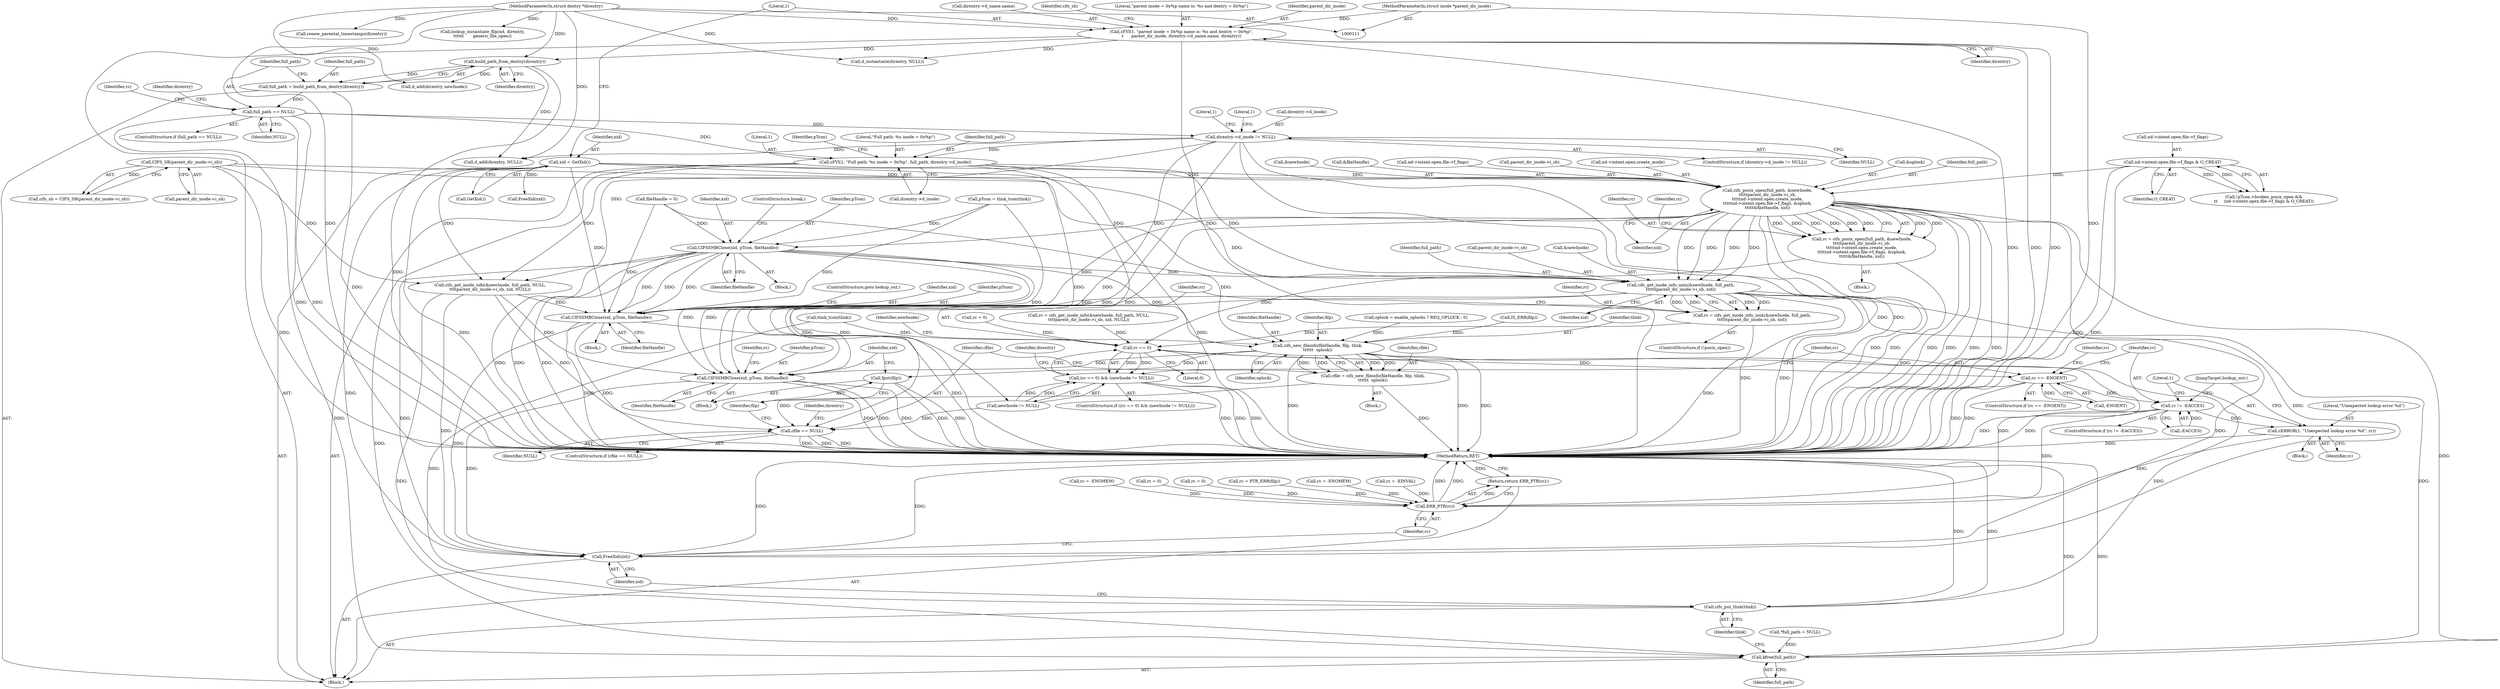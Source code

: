 digraph "0_linux_88d7d4e4a439f32acc56a6d860e415ee71d3df08@API" {
"1000319" [label="(Call,cifs_posix_open(full_path, &newInode,\n\t\t\t\t\tparent_dir_inode->i_sb,\n\t\t\t\t\tnd->intent.open.create_mode,\n\t\t\t\t\tnd->intent.open.file->f_flags, &oplock,\n\t\t\t\t\t&fileHandle, xid))"];
"1000272" [label="(Call,cFYI(1, \"Full path: %s inode = 0x%p\", full_path, direntry->d_inode))"];
"1000248" [label="(Call,full_path == NULL)"];
"1000243" [label="(Call,full_path = build_path_from_dentry(direntry))"];
"1000245" [label="(Call,build_path_from_dentry(direntry))"];
"1000152" [label="(Call,cFYI(1, \"parent inode = 0x%p name is: %s and dentry = 0x%p\",\n\t      parent_dir_inode, direntry->d_name.name, direntry))"];
"1000112" [label="(MethodParameterIn,struct inode *parent_dir_inode)"];
"1000113" [label="(MethodParameterIn,struct dentry *direntry)"];
"1000258" [label="(Call,direntry->d_inode != NULL)"];
"1000164" [label="(Call,CIFS_SB(parent_dir_inode->i_sb))"];
"1000305" [label="(Call,nd->intent.open.file->f_flags & O_CREAT)"];
"1000149" [label="(Call,xid = GetXid())"];
"1000317" [label="(Call,rc = cifs_posix_open(full_path, &newInode,\n\t\t\t\t\tparent_dir_inode->i_sb,\n\t\t\t\t\tnd->intent.open.create_mode,\n\t\t\t\t\tnd->intent.open.file->f_flags, &oplock,\n\t\t\t\t\t&fileHandle, xid))"];
"1000405" [label="(Call,rc == 0)"];
"1000404" [label="(Call,(rc == 0) && (newInode != NULL))"];
"1000464" [label="(Call,rc == -ENOENT)"];
"1000482" [label="(Call,rc != -EACCES)"];
"1000487" [label="(Call,cERROR(1, \"Unexpected lookup error %d\", rc))"];
"1000499" [label="(Call,ERR_PTR(rc))"];
"1000498" [label="(Return,return ERR_PTR(rc);)"];
"1000360" [label="(Call,CIFSSMBClose(xid, pTcon, fileHandle))"];
"1000382" [label="(Call,cifs_get_inode_info_unix(&newInode, full_path,\n\t\t\t\t\t\tparent_dir_inode->i_sb, xid))"];
"1000380" [label="(Call,rc = cifs_get_inode_info_unix(&newInode, full_path,\n\t\t\t\t\t\tparent_dir_inode->i_sb, xid))"];
"1000432" [label="(Call,CIFSSMBClose(xid, pTcon, fileHandle))"];
"1000496" [label="(Call,FreeXid(xid))"];
"1000451" [label="(Call,CIFSSMBClose(xid, pTcon, fileHandle))"];
"1000492" [label="(Call,kfree(full_path))"];
"1000439" [label="(Call,cifs_new_fileinfo(fileHandle, filp, tlink,\n\t\t\t\t\t\t  oplock))"];
"1000437" [label="(Call,cfile = cifs_new_fileinfo(fileHandle, filp, tlink,\n\t\t\t\t\t\t  oplock))"];
"1000445" [label="(Call,cfile == NULL)"];
"1000449" [label="(Call,fput(filp))"];
"1000494" [label="(Call,cifs_put_tlink(tlink))"];
"1000243" [label="(Call,full_path = build_path_from_dentry(direntry))"];
"1000112" [label="(MethodParameterIn,struct inode *parent_dir_inode)"];
"1000498" [label="(Return,return ERR_PTR(rc);)"];
"1000482" [label="(Call,rc != -EACCES)"];
"1000383" [label="(Call,&newInode)"];
"1000321" [label="(Call,&newInode)"];
"1000435" [label="(Identifier,fileHandle)"];
"1000494" [label="(Call,cifs_put_tlink(tlink))"];
"1000222" [label="(Call,rc = -EINVAL)"];
"1000452" [label="(Identifier,xid)"];
"1000500" [label="(Identifier,rc)"];
"1000152" [label="(Call,cFYI(1, \"parent inode = 0x%p name is: %s and dentry = 0x%p\",\n\t      parent_dir_inode, direntry->d_name.name, direntry))"];
"1000118" [label="(Call,rc = 0)"];
"1000432" [label="(Call,CIFSSMBClose(xid, pTcon, fileHandle))"];
"1000481" [label="(ControlStructure,if (rc != -EACCES))"];
"1000249" [label="(Identifier,full_path)"];
"1000495" [label="(Identifier,tlink)"];
"1000262" [label="(Identifier,NULL)"];
"1000484" [label="(Call,-EACCES)"];
"1000442" [label="(Identifier,tlink)"];
"1000489" [label="(Literal,\"Unexpected lookup error %d\")"];
"1000344" [label="(Call,&fileHandle)"];
"1000348" [label="(Identifier,rc)"];
"1000404" [label="(Call,(rc == 0) && (newInode != NULL))"];
"1000491" [label="(JumpTarget,lookup_out:)"];
"1000433" [label="(Identifier,xid)"];
"1000486" [label="(Block,)"];
"1000487" [label="(Call,cERROR(1, \"Unexpected lookup error %d\", rc))"];
"1000499" [label="(Call,ERR_PTR(rc))"];
"1000463" [label="(ControlStructure,if (rc == -ENOENT))"];
"1000413" [label="(Identifier,direntry)"];
"1000246" [label="(Identifier,direntry)"];
"1000129" [label="(Call,fileHandle = 0)"];
"1000149" [label="(Call,xid = GetXid())"];
"1000455" [label="(Call,rc = -ENOMEM)"];
"1000305" [label="(Call,nd->intent.open.file->f_flags & O_CREAT)"];
"1000161" [label="(Identifier,direntry)"];
"1000259" [label="(Call,direntry->d_inode)"];
"1000317" [label="(Call,rc = cifs_posix_open(full_path, &newInode,\n\t\t\t\t\tparent_dir_inode->i_sb,\n\t\t\t\t\tnd->intent.open.create_mode,\n\t\t\t\t\tnd->intent.open.file->f_flags, &oplock,\n\t\t\t\t\t&fileHandle, xid))"];
"1000333" [label="(Call,nd->intent.open.file->f_flags)"];
"1000319" [label="(Call,cifs_posix_open(full_path, &newInode,\n\t\t\t\t\tparent_dir_inode->i_sb,\n\t\t\t\t\tnd->intent.open.create_mode,\n\t\t\t\t\tnd->intent.open.file->f_flags, &oplock,\n\t\t\t\t\t&fileHandle, xid))"];
"1000257" [label="(ControlStructure,if (direntry->d_inode != NULL))"];
"1000316" [label="(Block,)"];
"1000381" [label="(Identifier,rc)"];
"1000377" [label="(ControlStructure,if (!posix_open))"];
"1000275" [label="(Identifier,full_path)"];
"1000445" [label="(Call,cfile == NULL)"];
"1000176" [label="(Call,FreeXid(xid))"];
"1000323" [label="(Call,parent_dir_inode->i_sb)"];
"1000465" [label="(Identifier,rc)"];
"1000450" [label="(Identifier,filp)"];
"1000403" [label="(ControlStructure,if ((rc == 0) && (newInode != NULL)))"];
"1000245" [label="(Call,build_path_from_dentry(direntry))"];
"1000393" [label="(Call,cifs_get_inode_info(&newInode, full_path, NULL,\n\t\t\t\tparent_dir_inode->i_sb, xid, NULL))"];
"1000446" [label="(Identifier,cfile)"];
"1000501" [label="(MethodReturn,RET)"];
"1000451" [label="(Call,CIFSSMBClose(xid, pTcon, fileHandle))"];
"1000407" [label="(Literal,0)"];
"1000434" [label="(Identifier,pTcon)"];
"1000466" [label="(Call,-ENOENT)"];
"1000470" [label="(Identifier,rc)"];
"1000244" [label="(Identifier,full_path)"];
"1000440" [label="(Identifier,fileHandle)"];
"1000469" [label="(Call,rc = 0)"];
"1000406" [label="(Identifier,rc)"];
"1000162" [label="(Call,cifs_sb = CIFS_SB(parent_dir_inode->i_sb))"];
"1000490" [label="(Identifier,rc)"];
"1000438" [label="(Identifier,cfile)"];
"1000247" [label="(ControlStructure,if (full_path == NULL))"];
"1000184" [label="(Call,tlink_tcon(tlink))"];
"1000250" [label="(Identifier,NULL)"];
"1000460" [label="(Call,renew_parental_timestamps(direntry))"];
"1000389" [label="(Identifier,xid)"];
"1000441" [label="(Identifier,filp)"];
"1000260" [label="(Identifier,direntry)"];
"1000273" [label="(Literal,1)"];
"1000122" [label="(Call,oplock = enable_oplocks ? REQ_OPLOCK : 0)"];
"1000380" [label="(Call,rc = cifs_get_inode_info_unix(&newInode, full_path,\n\t\t\t\t\t\tparent_dir_inode->i_sb, xid))"];
"1000318" [label="(Identifier,rc)"];
"1000270" [label="(Literal,1)"];
"1000493" [label="(Identifier,full_path)"];
"1000363" [label="(Identifier,fileHandle)"];
"1000444" [label="(ControlStructure,if (cfile == NULL))"];
"1000456" [label="(Identifier,rc)"];
"1000385" [label="(Identifier,full_path)"];
"1000364" [label="(ControlStructure,break;)"];
"1000154" [label="(Literal,\"parent inode = 0x%p name is: %s and dentry = 0x%p\")"];
"1000315" [label="(Identifier,O_CREAT)"];
"1000306" [label="(Call,nd->intent.open.file->f_flags)"];
"1000362" [label="(Identifier,pTcon)"];
"1000326" [label="(Call,nd->intent.open.create_mode)"];
"1000454" [label="(Identifier,fileHandle)"];
"1000453" [label="(Identifier,pTcon)"];
"1000391" [label="(Call,rc = cifs_get_inode_info(&newInode, full_path, NULL,\n\t\t\t\tparent_dir_inode->i_sb, xid, NULL))"];
"1000492" [label="(Call,kfree(full_path))"];
"1000153" [label="(Literal,1)"];
"1000412" [label="(Call,d_add(direntry, newInode))"];
"1000360" [label="(Call,CIFSSMBClose(xid, pTcon, fileHandle))"];
"1000265" [label="(Literal,1)"];
"1000417" [label="(Block,)"];
"1000155" [label="(Identifier,parent_dir_inode)"];
"1000420" [label="(Call,lookup_instantiate_filp(nd, direntry,\n\t\t\t\t\t\t       generic_file_open))"];
"1000497" [label="(Identifier,xid)"];
"1000239" [label="(Call,rc = 0)"];
"1000382" [label="(Call,cifs_get_inode_info_unix(&newInode, full_path,\n\t\t\t\t\t\tparent_dir_inode->i_sb, xid))"];
"1000182" [label="(Call,pTcon = tlink_tcon(tlink))"];
"1000272" [label="(Call,cFYI(1, \"Full path: %s inode = 0x%p\", full_path, direntry->d_inode))"];
"1000258" [label="(Call,direntry->d_inode != NULL)"];
"1000165" [label="(Call,parent_dir_inode->i_sb)"];
"1000346" [label="(Identifier,xid)"];
"1000300" [label="(Call,!pTcon->broken_posix_open &&\n\t\t     (nd->intent.open.file->f_flags & O_CREAT))"];
"1000281" [label="(Identifier,pTcon)"];
"1000428" [label="(Call,rc = PTR_ERR(filp))"];
"1000164" [label="(Call,CIFS_SB(parent_dir_inode->i_sb))"];
"1000276" [label="(Call,direntry->d_inode)"];
"1000436" [label="(ControlStructure,goto lookup_out;)"];
"1000113" [label="(MethodParameterIn,struct dentry *direntry)"];
"1000145" [label="(Call,*full_path = NULL)"];
"1000274" [label="(Literal,\"Full path: %s inode = 0x%p\")"];
"1000437" [label="(Call,cfile = cifs_new_fileinfo(fileHandle, filp, tlink,\n\t\t\t\t\t\t  oplock))"];
"1000448" [label="(Block,)"];
"1000488" [label="(Literal,1)"];
"1000248" [label="(Call,full_path == NULL)"];
"1000496" [label="(Call,FreeXid(xid))"];
"1000464" [label="(Call,rc == -ENOENT)"];
"1000252" [label="(Call,rc = -ENOMEM)"];
"1000386" [label="(Call,parent_dir_inode->i_sb)"];
"1000361" [label="(Identifier,xid)"];
"1000408" [label="(Call,newInode != NULL)"];
"1000461" [label="(Identifier,direntry)"];
"1000427" [label="(Block,)"];
"1000425" [label="(Call,IS_ERR(filp))"];
"1000447" [label="(Identifier,NULL)"];
"1000342" [label="(Call,&oplock)"];
"1000151" [label="(Call,GetXid())"];
"1000150" [label="(Identifier,xid)"];
"1000253" [label="(Identifier,rc)"];
"1000236" [label="(Call,d_instantiate(direntry, NULL))"];
"1000477" [label="(Call,d_add(direntry, NULL))"];
"1000115" [label="(Block,)"];
"1000449" [label="(Call,fput(filp))"];
"1000483" [label="(Identifier,rc)"];
"1000359" [label="(Block,)"];
"1000439" [label="(Call,cifs_new_fileinfo(fileHandle, filp, tlink,\n\t\t\t\t\t\t  oplock))"];
"1000156" [label="(Call,direntry->d_name.name)"];
"1000409" [label="(Identifier,newInode)"];
"1000405" [label="(Call,rc == 0)"];
"1000320" [label="(Identifier,full_path)"];
"1000443" [label="(Identifier,oplock)"];
"1000163" [label="(Identifier,cifs_sb)"];
"1000319" -> "1000317"  [label="AST: "];
"1000319" -> "1000346"  [label="CFG: "];
"1000320" -> "1000319"  [label="AST: "];
"1000321" -> "1000319"  [label="AST: "];
"1000323" -> "1000319"  [label="AST: "];
"1000326" -> "1000319"  [label="AST: "];
"1000333" -> "1000319"  [label="AST: "];
"1000342" -> "1000319"  [label="AST: "];
"1000344" -> "1000319"  [label="AST: "];
"1000346" -> "1000319"  [label="AST: "];
"1000317" -> "1000319"  [label="CFG: "];
"1000319" -> "1000501"  [label="DDG: "];
"1000319" -> "1000501"  [label="DDG: "];
"1000319" -> "1000501"  [label="DDG: "];
"1000319" -> "1000501"  [label="DDG: "];
"1000319" -> "1000501"  [label="DDG: "];
"1000319" -> "1000501"  [label="DDG: "];
"1000319" -> "1000317"  [label="DDG: "];
"1000319" -> "1000317"  [label="DDG: "];
"1000319" -> "1000317"  [label="DDG: "];
"1000319" -> "1000317"  [label="DDG: "];
"1000319" -> "1000317"  [label="DDG: "];
"1000319" -> "1000317"  [label="DDG: "];
"1000319" -> "1000317"  [label="DDG: "];
"1000319" -> "1000317"  [label="DDG: "];
"1000272" -> "1000319"  [label="DDG: "];
"1000164" -> "1000319"  [label="DDG: "];
"1000305" -> "1000319"  [label="DDG: "];
"1000149" -> "1000319"  [label="DDG: "];
"1000319" -> "1000360"  [label="DDG: "];
"1000319" -> "1000382"  [label="DDG: "];
"1000319" -> "1000382"  [label="DDG: "];
"1000319" -> "1000382"  [label="DDG: "];
"1000319" -> "1000382"  [label="DDG: "];
"1000319" -> "1000432"  [label="DDG: "];
"1000319" -> "1000451"  [label="DDG: "];
"1000319" -> "1000492"  [label="DDG: "];
"1000319" -> "1000496"  [label="DDG: "];
"1000272" -> "1000115"  [label="AST: "];
"1000272" -> "1000276"  [label="CFG: "];
"1000273" -> "1000272"  [label="AST: "];
"1000274" -> "1000272"  [label="AST: "];
"1000275" -> "1000272"  [label="AST: "];
"1000276" -> "1000272"  [label="AST: "];
"1000281" -> "1000272"  [label="CFG: "];
"1000272" -> "1000501"  [label="DDG: "];
"1000272" -> "1000501"  [label="DDG: "];
"1000248" -> "1000272"  [label="DDG: "];
"1000258" -> "1000272"  [label="DDG: "];
"1000272" -> "1000382"  [label="DDG: "];
"1000272" -> "1000393"  [label="DDG: "];
"1000272" -> "1000492"  [label="DDG: "];
"1000248" -> "1000247"  [label="AST: "];
"1000248" -> "1000250"  [label="CFG: "];
"1000249" -> "1000248"  [label="AST: "];
"1000250" -> "1000248"  [label="AST: "];
"1000253" -> "1000248"  [label="CFG: "];
"1000260" -> "1000248"  [label="CFG: "];
"1000248" -> "1000501"  [label="DDG: "];
"1000248" -> "1000501"  [label="DDG: "];
"1000243" -> "1000248"  [label="DDG: "];
"1000248" -> "1000258"  [label="DDG: "];
"1000248" -> "1000492"  [label="DDG: "];
"1000243" -> "1000115"  [label="AST: "];
"1000243" -> "1000245"  [label="CFG: "];
"1000244" -> "1000243"  [label="AST: "];
"1000245" -> "1000243"  [label="AST: "];
"1000249" -> "1000243"  [label="CFG: "];
"1000243" -> "1000501"  [label="DDG: "];
"1000245" -> "1000243"  [label="DDG: "];
"1000245" -> "1000246"  [label="CFG: "];
"1000246" -> "1000245"  [label="AST: "];
"1000245" -> "1000501"  [label="DDG: "];
"1000152" -> "1000245"  [label="DDG: "];
"1000113" -> "1000245"  [label="DDG: "];
"1000245" -> "1000412"  [label="DDG: "];
"1000245" -> "1000477"  [label="DDG: "];
"1000152" -> "1000115"  [label="AST: "];
"1000152" -> "1000161"  [label="CFG: "];
"1000153" -> "1000152"  [label="AST: "];
"1000154" -> "1000152"  [label="AST: "];
"1000155" -> "1000152"  [label="AST: "];
"1000156" -> "1000152"  [label="AST: "];
"1000161" -> "1000152"  [label="AST: "];
"1000163" -> "1000152"  [label="CFG: "];
"1000152" -> "1000501"  [label="DDG: "];
"1000152" -> "1000501"  [label="DDG: "];
"1000152" -> "1000501"  [label="DDG: "];
"1000152" -> "1000501"  [label="DDG: "];
"1000112" -> "1000152"  [label="DDG: "];
"1000113" -> "1000152"  [label="DDG: "];
"1000152" -> "1000236"  [label="DDG: "];
"1000112" -> "1000111"  [label="AST: "];
"1000112" -> "1000501"  [label="DDG: "];
"1000113" -> "1000111"  [label="AST: "];
"1000113" -> "1000501"  [label="DDG: "];
"1000113" -> "1000236"  [label="DDG: "];
"1000113" -> "1000412"  [label="DDG: "];
"1000113" -> "1000420"  [label="DDG: "];
"1000113" -> "1000460"  [label="DDG: "];
"1000113" -> "1000477"  [label="DDG: "];
"1000258" -> "1000257"  [label="AST: "];
"1000258" -> "1000262"  [label="CFG: "];
"1000259" -> "1000258"  [label="AST: "];
"1000262" -> "1000258"  [label="AST: "];
"1000265" -> "1000258"  [label="CFG: "];
"1000270" -> "1000258"  [label="CFG: "];
"1000258" -> "1000501"  [label="DDG: "];
"1000258" -> "1000501"  [label="DDG: "];
"1000258" -> "1000393"  [label="DDG: "];
"1000258" -> "1000408"  [label="DDG: "];
"1000258" -> "1000445"  [label="DDG: "];
"1000258" -> "1000477"  [label="DDG: "];
"1000164" -> "1000162"  [label="AST: "];
"1000164" -> "1000165"  [label="CFG: "];
"1000165" -> "1000164"  [label="AST: "];
"1000162" -> "1000164"  [label="CFG: "];
"1000164" -> "1000501"  [label="DDG: "];
"1000164" -> "1000162"  [label="DDG: "];
"1000164" -> "1000382"  [label="DDG: "];
"1000164" -> "1000393"  [label="DDG: "];
"1000305" -> "1000300"  [label="AST: "];
"1000305" -> "1000315"  [label="CFG: "];
"1000306" -> "1000305"  [label="AST: "];
"1000315" -> "1000305"  [label="AST: "];
"1000300" -> "1000305"  [label="CFG: "];
"1000305" -> "1000501"  [label="DDG: "];
"1000305" -> "1000501"  [label="DDG: "];
"1000305" -> "1000300"  [label="DDG: "];
"1000305" -> "1000300"  [label="DDG: "];
"1000149" -> "1000115"  [label="AST: "];
"1000149" -> "1000151"  [label="CFG: "];
"1000150" -> "1000149"  [label="AST: "];
"1000151" -> "1000149"  [label="AST: "];
"1000153" -> "1000149"  [label="CFG: "];
"1000149" -> "1000501"  [label="DDG: "];
"1000149" -> "1000176"  [label="DDG: "];
"1000149" -> "1000382"  [label="DDG: "];
"1000149" -> "1000393"  [label="DDG: "];
"1000149" -> "1000432"  [label="DDG: "];
"1000149" -> "1000451"  [label="DDG: "];
"1000149" -> "1000496"  [label="DDG: "];
"1000317" -> "1000316"  [label="AST: "];
"1000318" -> "1000317"  [label="AST: "];
"1000348" -> "1000317"  [label="CFG: "];
"1000317" -> "1000501"  [label="DDG: "];
"1000317" -> "1000405"  [label="DDG: "];
"1000405" -> "1000404"  [label="AST: "];
"1000405" -> "1000407"  [label="CFG: "];
"1000406" -> "1000405"  [label="AST: "];
"1000407" -> "1000405"  [label="AST: "];
"1000409" -> "1000405"  [label="CFG: "];
"1000404" -> "1000405"  [label="CFG: "];
"1000405" -> "1000404"  [label="DDG: "];
"1000405" -> "1000404"  [label="DDG: "];
"1000391" -> "1000405"  [label="DDG: "];
"1000118" -> "1000405"  [label="DDG: "];
"1000380" -> "1000405"  [label="DDG: "];
"1000405" -> "1000464"  [label="DDG: "];
"1000405" -> "1000499"  [label="DDG: "];
"1000404" -> "1000403"  [label="AST: "];
"1000404" -> "1000408"  [label="CFG: "];
"1000408" -> "1000404"  [label="AST: "];
"1000413" -> "1000404"  [label="CFG: "];
"1000465" -> "1000404"  [label="CFG: "];
"1000404" -> "1000501"  [label="DDG: "];
"1000404" -> "1000501"  [label="DDG: "];
"1000404" -> "1000501"  [label="DDG: "];
"1000408" -> "1000404"  [label="DDG: "];
"1000408" -> "1000404"  [label="DDG: "];
"1000464" -> "1000463"  [label="AST: "];
"1000464" -> "1000466"  [label="CFG: "];
"1000465" -> "1000464"  [label="AST: "];
"1000466" -> "1000464"  [label="AST: "];
"1000470" -> "1000464"  [label="CFG: "];
"1000483" -> "1000464"  [label="CFG: "];
"1000464" -> "1000501"  [label="DDG: "];
"1000464" -> "1000501"  [label="DDG: "];
"1000466" -> "1000464"  [label="DDG: "];
"1000464" -> "1000482"  [label="DDG: "];
"1000482" -> "1000481"  [label="AST: "];
"1000482" -> "1000484"  [label="CFG: "];
"1000483" -> "1000482"  [label="AST: "];
"1000484" -> "1000482"  [label="AST: "];
"1000488" -> "1000482"  [label="CFG: "];
"1000491" -> "1000482"  [label="CFG: "];
"1000482" -> "1000501"  [label="DDG: "];
"1000482" -> "1000501"  [label="DDG: "];
"1000484" -> "1000482"  [label="DDG: "];
"1000482" -> "1000487"  [label="DDG: "];
"1000482" -> "1000499"  [label="DDG: "];
"1000487" -> "1000486"  [label="AST: "];
"1000487" -> "1000490"  [label="CFG: "];
"1000488" -> "1000487"  [label="AST: "];
"1000489" -> "1000487"  [label="AST: "];
"1000490" -> "1000487"  [label="AST: "];
"1000491" -> "1000487"  [label="CFG: "];
"1000487" -> "1000501"  [label="DDG: "];
"1000487" -> "1000499"  [label="DDG: "];
"1000499" -> "1000498"  [label="AST: "];
"1000499" -> "1000500"  [label="CFG: "];
"1000500" -> "1000499"  [label="AST: "];
"1000498" -> "1000499"  [label="CFG: "];
"1000499" -> "1000501"  [label="DDG: "];
"1000499" -> "1000501"  [label="DDG: "];
"1000499" -> "1000498"  [label="DDG: "];
"1000222" -> "1000499"  [label="DDG: "];
"1000252" -> "1000499"  [label="DDG: "];
"1000469" -> "1000499"  [label="DDG: "];
"1000428" -> "1000499"  [label="DDG: "];
"1000455" -> "1000499"  [label="DDG: "];
"1000239" -> "1000499"  [label="DDG: "];
"1000498" -> "1000115"  [label="AST: "];
"1000501" -> "1000498"  [label="CFG: "];
"1000498" -> "1000501"  [label="DDG: "];
"1000360" -> "1000359"  [label="AST: "];
"1000360" -> "1000363"  [label="CFG: "];
"1000361" -> "1000360"  [label="AST: "];
"1000362" -> "1000360"  [label="AST: "];
"1000363" -> "1000360"  [label="AST: "];
"1000364" -> "1000360"  [label="CFG: "];
"1000360" -> "1000501"  [label="DDG: "];
"1000360" -> "1000501"  [label="DDG: "];
"1000360" -> "1000501"  [label="DDG: "];
"1000182" -> "1000360"  [label="DDG: "];
"1000129" -> "1000360"  [label="DDG: "];
"1000360" -> "1000382"  [label="DDG: "];
"1000360" -> "1000432"  [label="DDG: "];
"1000360" -> "1000432"  [label="DDG: "];
"1000360" -> "1000432"  [label="DDG: "];
"1000360" -> "1000439"  [label="DDG: "];
"1000360" -> "1000451"  [label="DDG: "];
"1000360" -> "1000451"  [label="DDG: "];
"1000360" -> "1000496"  [label="DDG: "];
"1000382" -> "1000380"  [label="AST: "];
"1000382" -> "1000389"  [label="CFG: "];
"1000383" -> "1000382"  [label="AST: "];
"1000385" -> "1000382"  [label="AST: "];
"1000386" -> "1000382"  [label="AST: "];
"1000389" -> "1000382"  [label="AST: "];
"1000380" -> "1000382"  [label="CFG: "];
"1000382" -> "1000501"  [label="DDG: "];
"1000382" -> "1000501"  [label="DDG: "];
"1000382" -> "1000380"  [label="DDG: "];
"1000382" -> "1000380"  [label="DDG: "];
"1000382" -> "1000380"  [label="DDG: "];
"1000382" -> "1000380"  [label="DDG: "];
"1000382" -> "1000432"  [label="DDG: "];
"1000382" -> "1000451"  [label="DDG: "];
"1000382" -> "1000492"  [label="DDG: "];
"1000382" -> "1000496"  [label="DDG: "];
"1000380" -> "1000377"  [label="AST: "];
"1000381" -> "1000380"  [label="AST: "];
"1000406" -> "1000380"  [label="CFG: "];
"1000380" -> "1000501"  [label="DDG: "];
"1000432" -> "1000427"  [label="AST: "];
"1000432" -> "1000435"  [label="CFG: "];
"1000433" -> "1000432"  [label="AST: "];
"1000434" -> "1000432"  [label="AST: "];
"1000435" -> "1000432"  [label="AST: "];
"1000436" -> "1000432"  [label="CFG: "];
"1000432" -> "1000501"  [label="DDG: "];
"1000432" -> "1000501"  [label="DDG: "];
"1000432" -> "1000501"  [label="DDG: "];
"1000393" -> "1000432"  [label="DDG: "];
"1000182" -> "1000432"  [label="DDG: "];
"1000129" -> "1000432"  [label="DDG: "];
"1000432" -> "1000496"  [label="DDG: "];
"1000496" -> "1000115"  [label="AST: "];
"1000496" -> "1000497"  [label="CFG: "];
"1000497" -> "1000496"  [label="AST: "];
"1000500" -> "1000496"  [label="CFG: "];
"1000496" -> "1000501"  [label="DDG: "];
"1000496" -> "1000501"  [label="DDG: "];
"1000393" -> "1000496"  [label="DDG: "];
"1000451" -> "1000496"  [label="DDG: "];
"1000451" -> "1000448"  [label="AST: "];
"1000451" -> "1000454"  [label="CFG: "];
"1000452" -> "1000451"  [label="AST: "];
"1000453" -> "1000451"  [label="AST: "];
"1000454" -> "1000451"  [label="AST: "];
"1000456" -> "1000451"  [label="CFG: "];
"1000451" -> "1000501"  [label="DDG: "];
"1000451" -> "1000501"  [label="DDG: "];
"1000451" -> "1000501"  [label="DDG: "];
"1000393" -> "1000451"  [label="DDG: "];
"1000182" -> "1000451"  [label="DDG: "];
"1000439" -> "1000451"  [label="DDG: "];
"1000492" -> "1000115"  [label="AST: "];
"1000492" -> "1000493"  [label="CFG: "];
"1000493" -> "1000492"  [label="AST: "];
"1000495" -> "1000492"  [label="CFG: "];
"1000492" -> "1000501"  [label="DDG: "];
"1000492" -> "1000501"  [label="DDG: "];
"1000393" -> "1000492"  [label="DDG: "];
"1000145" -> "1000492"  [label="DDG: "];
"1000439" -> "1000437"  [label="AST: "];
"1000439" -> "1000443"  [label="CFG: "];
"1000440" -> "1000439"  [label="AST: "];
"1000441" -> "1000439"  [label="AST: "];
"1000442" -> "1000439"  [label="AST: "];
"1000443" -> "1000439"  [label="AST: "];
"1000437" -> "1000439"  [label="CFG: "];
"1000439" -> "1000501"  [label="DDG: "];
"1000439" -> "1000501"  [label="DDG: "];
"1000439" -> "1000501"  [label="DDG: "];
"1000439" -> "1000437"  [label="DDG: "];
"1000439" -> "1000437"  [label="DDG: "];
"1000439" -> "1000437"  [label="DDG: "];
"1000439" -> "1000437"  [label="DDG: "];
"1000129" -> "1000439"  [label="DDG: "];
"1000425" -> "1000439"  [label="DDG: "];
"1000184" -> "1000439"  [label="DDG: "];
"1000122" -> "1000439"  [label="DDG: "];
"1000439" -> "1000449"  [label="DDG: "];
"1000439" -> "1000494"  [label="DDG: "];
"1000437" -> "1000417"  [label="AST: "];
"1000438" -> "1000437"  [label="AST: "];
"1000446" -> "1000437"  [label="CFG: "];
"1000437" -> "1000501"  [label="DDG: "];
"1000437" -> "1000445"  [label="DDG: "];
"1000445" -> "1000444"  [label="AST: "];
"1000445" -> "1000447"  [label="CFG: "];
"1000446" -> "1000445"  [label="AST: "];
"1000447" -> "1000445"  [label="AST: "];
"1000450" -> "1000445"  [label="CFG: "];
"1000461" -> "1000445"  [label="CFG: "];
"1000445" -> "1000501"  [label="DDG: "];
"1000445" -> "1000501"  [label="DDG: "];
"1000445" -> "1000501"  [label="DDG: "];
"1000393" -> "1000445"  [label="DDG: "];
"1000408" -> "1000445"  [label="DDG: "];
"1000449" -> "1000448"  [label="AST: "];
"1000449" -> "1000450"  [label="CFG: "];
"1000450" -> "1000449"  [label="AST: "];
"1000452" -> "1000449"  [label="CFG: "];
"1000449" -> "1000501"  [label="DDG: "];
"1000449" -> "1000501"  [label="DDG: "];
"1000494" -> "1000115"  [label="AST: "];
"1000494" -> "1000495"  [label="CFG: "];
"1000495" -> "1000494"  [label="AST: "];
"1000497" -> "1000494"  [label="CFG: "];
"1000494" -> "1000501"  [label="DDG: "];
"1000494" -> "1000501"  [label="DDG: "];
"1000184" -> "1000494"  [label="DDG: "];
}
